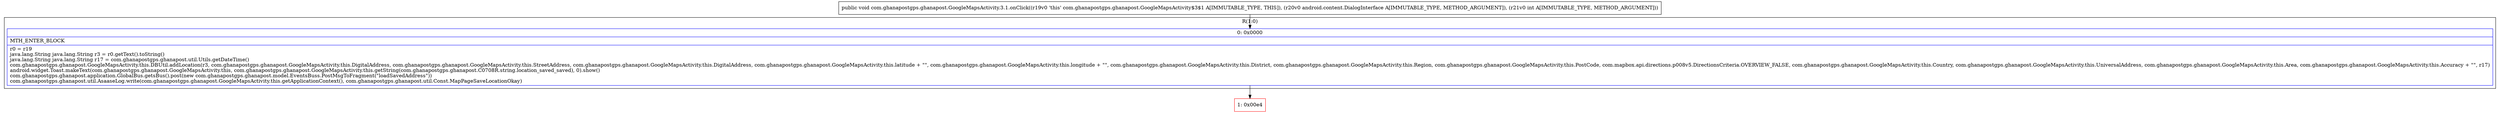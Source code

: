 digraph "CFG forcom.ghanapostgps.ghanapost.GoogleMapsActivity.3.1.onClick(Landroid\/content\/DialogInterface;I)V" {
subgraph cluster_Region_1676676289 {
label = "R(1:0)";
node [shape=record,color=blue];
Node_0 [shape=record,label="{0\:\ 0x0000|MTH_ENTER_BLOCK\l|r0 = r19\ljava.lang.String java.lang.String r3 = r0.getText().toString()\ljava.lang.String java.lang.String r17 = com.ghanapostgps.ghanapost.util.Utils.getDateTime()\lcom.ghanapostgps.ghanapost.GoogleMapsActivity.this.DBUtil.addLocation(r3, com.ghanapostgps.ghanapost.GoogleMapsActivity.this.DigitalAddress, com.ghanapostgps.ghanapost.GoogleMapsActivity.this.StreetAddress, com.ghanapostgps.ghanapost.GoogleMapsActivity.this.DigitalAddress, com.ghanapostgps.ghanapost.GoogleMapsActivity.this.latitude + \"\", com.ghanapostgps.ghanapost.GoogleMapsActivity.this.longitude + \"\", com.ghanapostgps.ghanapost.GoogleMapsActivity.this.District, com.ghanapostgps.ghanapost.GoogleMapsActivity.this.Region, com.ghanapostgps.ghanapost.GoogleMapsActivity.this.PostCode, com.mapbox.api.directions.p008v5.DirectionsCriteria.OVERVIEW_FALSE, com.ghanapostgps.ghanapost.GoogleMapsActivity.this.Country, com.ghanapostgps.ghanapost.GoogleMapsActivity.this.UniversalAddress, com.ghanapostgps.ghanapost.GoogleMapsActivity.this.Area, com.ghanapostgps.ghanapost.GoogleMapsActivity.this.Accuracy + \"\", r17)\landroid.widget.Toast.makeText(com.ghanapostgps.ghanapost.GoogleMapsActivity.this, com.ghanapostgps.ghanapost.GoogleMapsActivity.this.getString(com.ghanapostgps.ghanapost.C0708R.string.location_saved_saved), 0).show()\lcom.ghanapostgps.ghanapost.application.GlobalBus.getsBus().post(new com.ghanapostgps.ghanapost.model.EventsBuss.PostMsgToFragment(\"loadSavedAddress\"))\lcom.ghanapostgps.ghanapost.util.AsaaseLog.write(com.ghanapostgps.ghanapost.GoogleMapsActivity.this.getApplicationContext(), com.ghanapostgps.ghanapost.util.Const.MapPageSaveLocationOkay)\l}"];
}
Node_1 [shape=record,color=red,label="{1\:\ 0x00e4}"];
MethodNode[shape=record,label="{public void com.ghanapostgps.ghanapost.GoogleMapsActivity.3.1.onClick((r19v0 'this' com.ghanapostgps.ghanapost.GoogleMapsActivity$3$1 A[IMMUTABLE_TYPE, THIS]), (r20v0 android.content.DialogInterface A[IMMUTABLE_TYPE, METHOD_ARGUMENT]), (r21v0 int A[IMMUTABLE_TYPE, METHOD_ARGUMENT])) }"];
MethodNode -> Node_0;
Node_0 -> Node_1;
}

